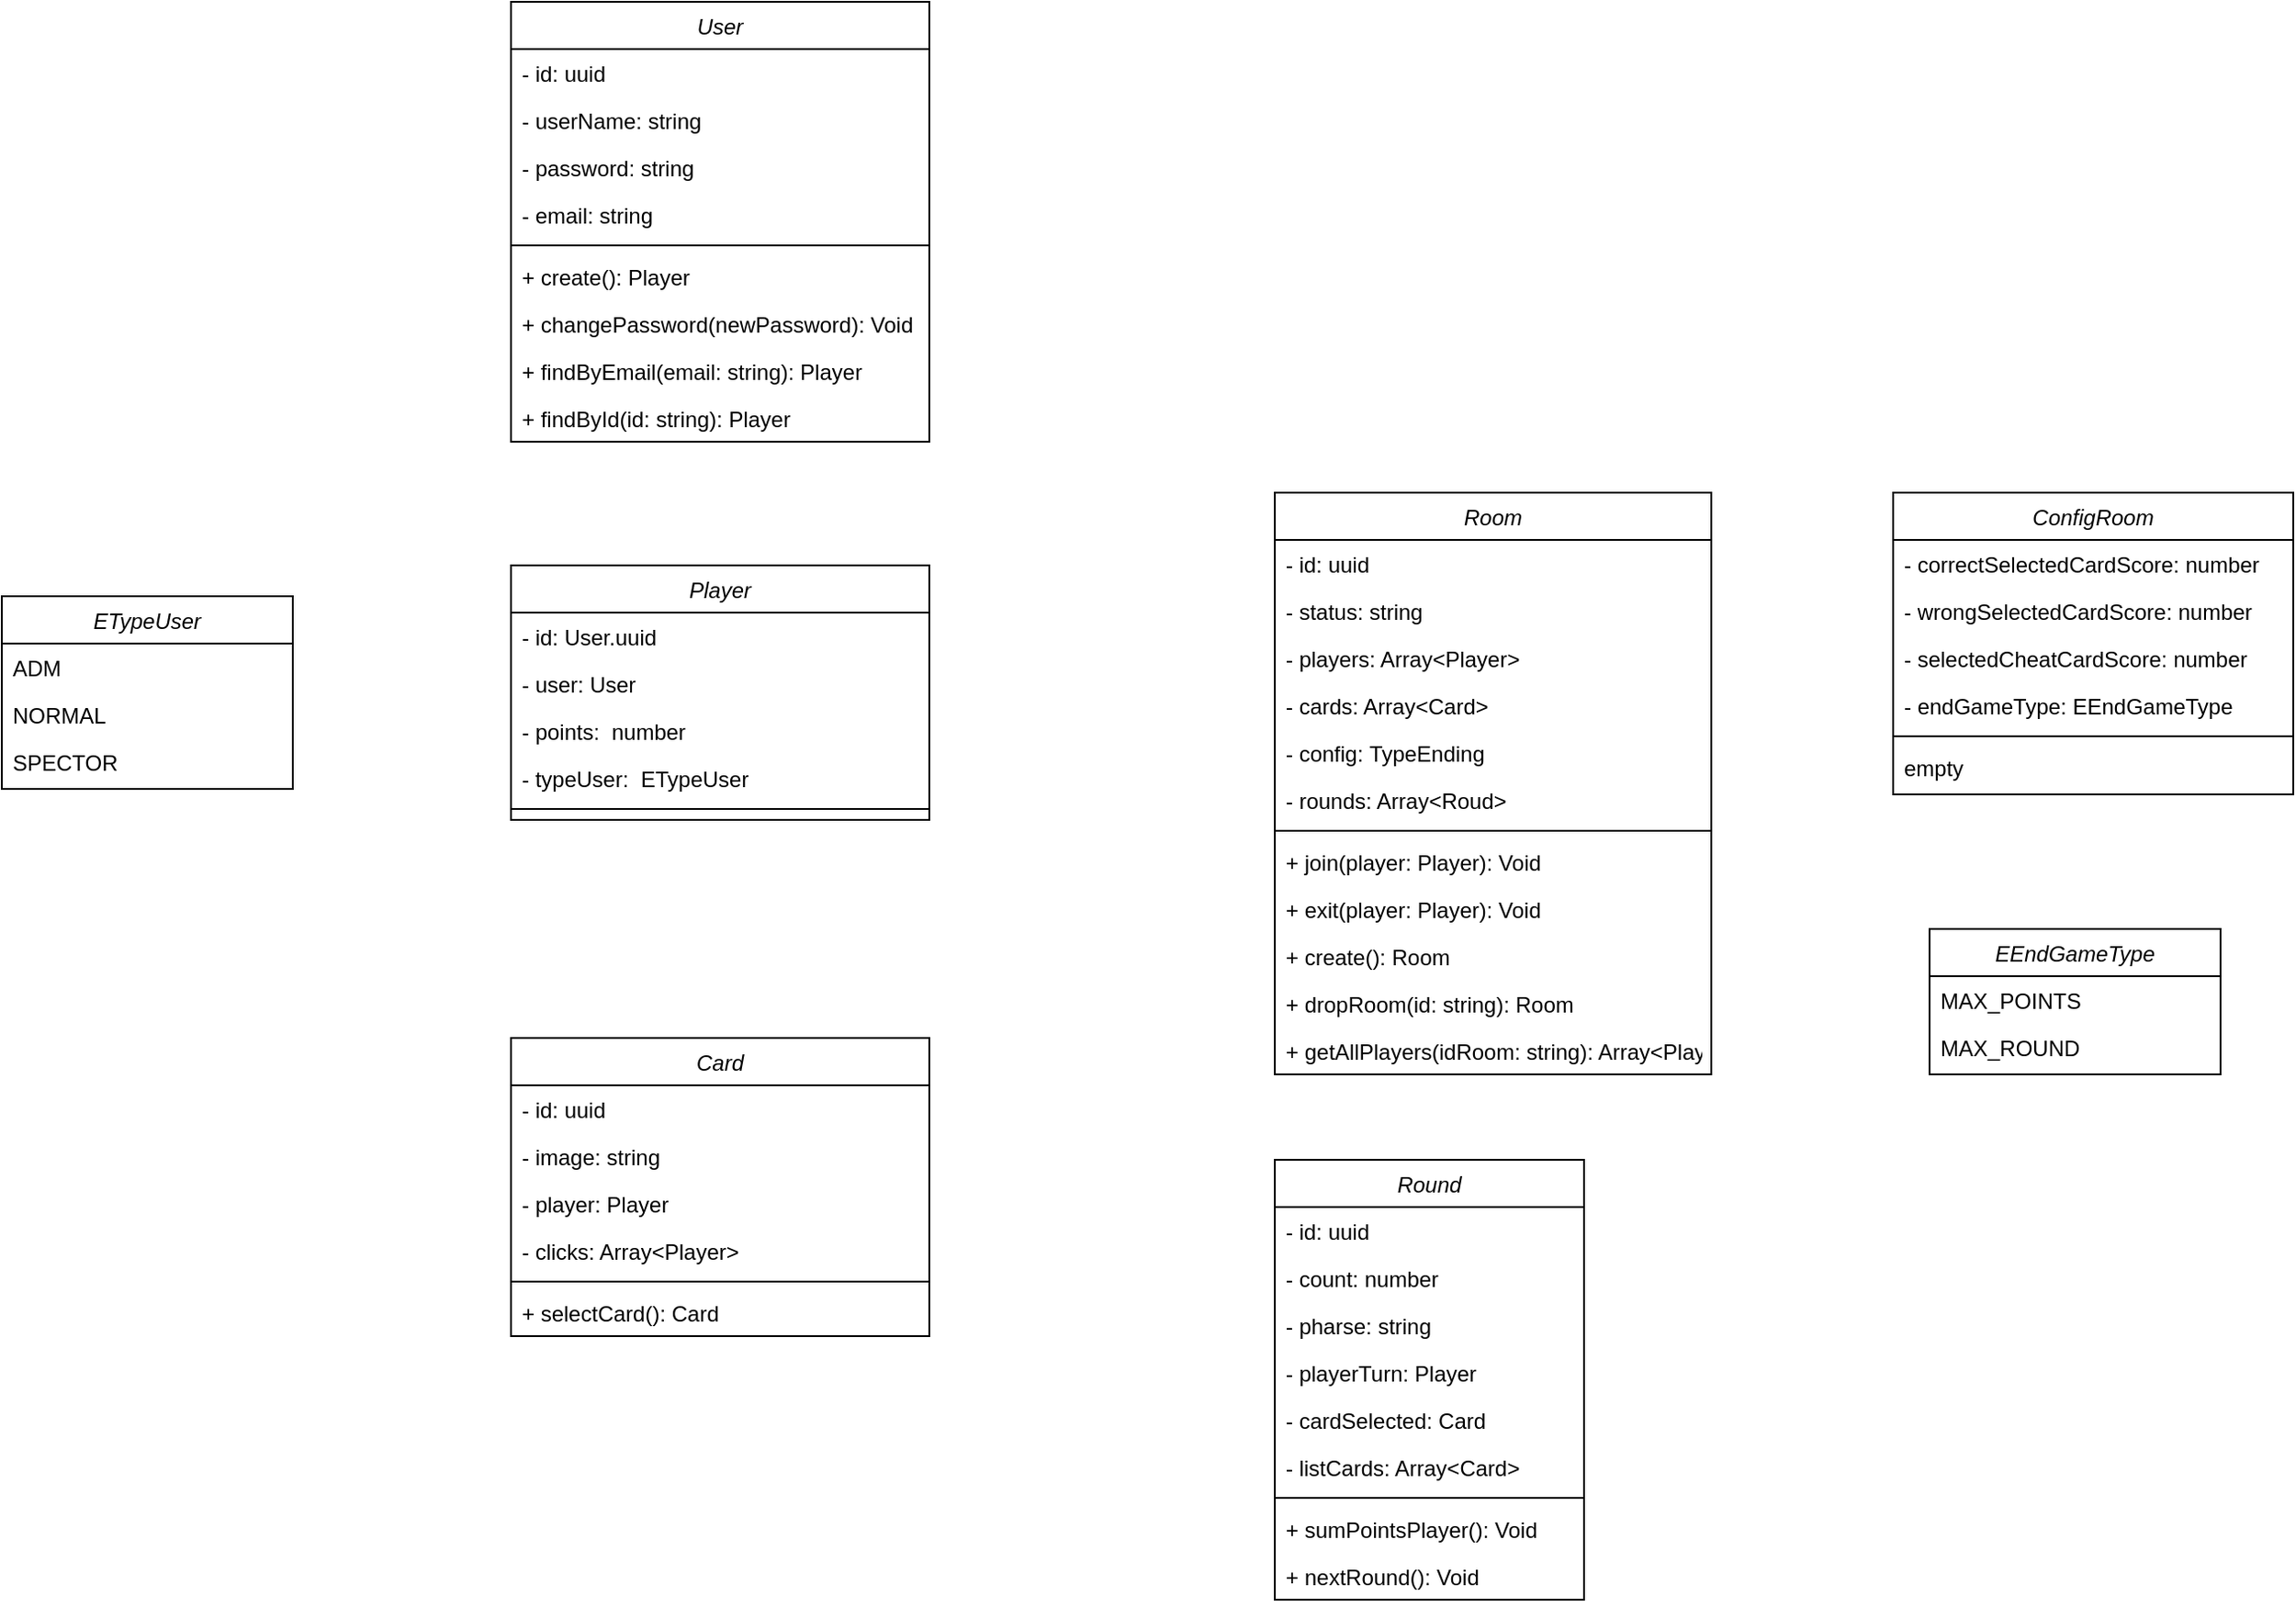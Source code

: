 <mxfile version="20.8.20" type="github">
  <diagram id="C5RBs43oDa-KdzZeNtuy" name="Page-1">
    <mxGraphModel dx="1862" dy="1755" grid="1" gridSize="10" guides="1" tooltips="1" connect="1" arrows="1" fold="1" page="1" pageScale="1" pageWidth="827" pageHeight="1169" math="0" shadow="0">
      <root>
        <mxCell id="WIyWlLk6GJQsqaUBKTNV-0" />
        <mxCell id="WIyWlLk6GJQsqaUBKTNV-1" parent="WIyWlLk6GJQsqaUBKTNV-0" />
        <mxCell id="zkfFHV4jXpPFQw0GAbJ--0" value="Player" style="swimlane;fontStyle=2;align=center;verticalAlign=top;childLayout=stackLayout;horizontal=1;startSize=26;horizontalStack=0;resizeParent=1;resizeLast=0;collapsible=1;marginBottom=0;rounded=0;shadow=0;strokeWidth=1;" parent="WIyWlLk6GJQsqaUBKTNV-1" vertex="1">
          <mxGeometry x="-230" y="150" width="230" height="140" as="geometry">
            <mxRectangle x="230" y="140" width="160" height="26" as="alternateBounds" />
          </mxGeometry>
        </mxCell>
        <mxCell id="urDKYEJhFiNxmNHtXU0g-31" value="- id: User.uuid" style="text;align=left;verticalAlign=top;spacingLeft=4;spacingRight=4;overflow=hidden;rotatable=0;points=[[0,0.5],[1,0.5]];portConstraint=eastwest;rounded=0;shadow=0;html=0;" vertex="1" parent="zkfFHV4jXpPFQw0GAbJ--0">
          <mxGeometry y="26" width="230" height="26" as="geometry" />
        </mxCell>
        <mxCell id="zkfFHV4jXpPFQw0GAbJ--2" value="- user: User" style="text;align=left;verticalAlign=top;spacingLeft=4;spacingRight=4;overflow=hidden;rotatable=0;points=[[0,0.5],[1,0.5]];portConstraint=eastwest;rounded=0;shadow=0;html=0;" parent="zkfFHV4jXpPFQw0GAbJ--0" vertex="1">
          <mxGeometry y="52" width="230" height="26" as="geometry" />
        </mxCell>
        <mxCell id="urDKYEJhFiNxmNHtXU0g-0" value="- points:  number" style="text;align=left;verticalAlign=top;spacingLeft=4;spacingRight=4;overflow=hidden;rotatable=0;points=[[0,0.5],[1,0.5]];portConstraint=eastwest;rounded=0;shadow=0;html=0;" vertex="1" parent="zkfFHV4jXpPFQw0GAbJ--0">
          <mxGeometry y="78" width="230" height="26" as="geometry" />
        </mxCell>
        <mxCell id="urDKYEJhFiNxmNHtXU0g-64" value="- typeUser:  ETypeUser" style="text;align=left;verticalAlign=top;spacingLeft=4;spacingRight=4;overflow=hidden;rotatable=0;points=[[0,0.5],[1,0.5]];portConstraint=eastwest;rounded=0;shadow=0;html=0;" vertex="1" parent="zkfFHV4jXpPFQw0GAbJ--0">
          <mxGeometry y="104" width="230" height="26" as="geometry" />
        </mxCell>
        <mxCell id="zkfFHV4jXpPFQw0GAbJ--4" value="" style="line;html=1;strokeWidth=1;align=left;verticalAlign=middle;spacingTop=-1;spacingLeft=3;spacingRight=3;rotatable=0;labelPosition=right;points=[];portConstraint=eastwest;" parent="zkfFHV4jXpPFQw0GAbJ--0" vertex="1">
          <mxGeometry y="130" width="230" height="8" as="geometry" />
        </mxCell>
        <mxCell id="urDKYEJhFiNxmNHtXU0g-1" value="Room" style="swimlane;fontStyle=2;align=center;verticalAlign=top;childLayout=stackLayout;horizontal=1;startSize=26;horizontalStack=0;resizeParent=1;resizeLast=0;collapsible=1;marginBottom=0;rounded=0;shadow=0;strokeWidth=1;" vertex="1" parent="WIyWlLk6GJQsqaUBKTNV-1">
          <mxGeometry x="190" y="110" width="240" height="320" as="geometry">
            <mxRectangle x="230" y="140" width="160" height="26" as="alternateBounds" />
          </mxGeometry>
        </mxCell>
        <mxCell id="urDKYEJhFiNxmNHtXU0g-33" value="- id: uuid" style="text;align=left;verticalAlign=top;spacingLeft=4;spacingRight=4;overflow=hidden;rotatable=0;points=[[0,0.5],[1,0.5]];portConstraint=eastwest;rounded=0;shadow=0;html=0;" vertex="1" parent="urDKYEJhFiNxmNHtXU0g-1">
          <mxGeometry y="26" width="240" height="26" as="geometry" />
        </mxCell>
        <mxCell id="urDKYEJhFiNxmNHtXU0g-13" value="- status: string" style="text;align=left;verticalAlign=top;spacingLeft=4;spacingRight=4;overflow=hidden;rotatable=0;points=[[0,0.5],[1,0.5]];portConstraint=eastwest;rounded=0;shadow=0;html=0;" vertex="1" parent="urDKYEJhFiNxmNHtXU0g-1">
          <mxGeometry y="52" width="240" height="26" as="geometry" />
        </mxCell>
        <mxCell id="urDKYEJhFiNxmNHtXU0g-3" value="- players: Array&lt;Player&gt;" style="text;align=left;verticalAlign=top;spacingLeft=4;spacingRight=4;overflow=hidden;rotatable=0;points=[[0,0.5],[1,0.5]];portConstraint=eastwest;rounded=0;shadow=0;html=0;" vertex="1" parent="urDKYEJhFiNxmNHtXU0g-1">
          <mxGeometry y="78" width="240" height="26" as="geometry" />
        </mxCell>
        <mxCell id="urDKYEJhFiNxmNHtXU0g-30" value="- cards: Array&lt;Card&gt;" style="text;align=left;verticalAlign=top;spacingLeft=4;spacingRight=4;overflow=hidden;rotatable=0;points=[[0,0.5],[1,0.5]];portConstraint=eastwest;rounded=0;shadow=0;html=0;" vertex="1" parent="urDKYEJhFiNxmNHtXU0g-1">
          <mxGeometry y="104" width="240" height="26" as="geometry" />
        </mxCell>
        <mxCell id="urDKYEJhFiNxmNHtXU0g-4" value="- config: TypeEnding" style="text;align=left;verticalAlign=top;spacingLeft=4;spacingRight=4;overflow=hidden;rotatable=0;points=[[0,0.5],[1,0.5]];portConstraint=eastwest;rounded=0;shadow=0;html=0;" vertex="1" parent="urDKYEJhFiNxmNHtXU0g-1">
          <mxGeometry y="130" width="240" height="26" as="geometry" />
        </mxCell>
        <mxCell id="urDKYEJhFiNxmNHtXU0g-61" value="- rounds: Array&lt;Roud&gt;" style="text;align=left;verticalAlign=top;spacingLeft=4;spacingRight=4;overflow=hidden;rotatable=0;points=[[0,0.5],[1,0.5]];portConstraint=eastwest;rounded=0;shadow=0;html=0;" vertex="1" parent="urDKYEJhFiNxmNHtXU0g-1">
          <mxGeometry y="156" width="240" height="26" as="geometry" />
        </mxCell>
        <mxCell id="urDKYEJhFiNxmNHtXU0g-5" value="" style="line;html=1;strokeWidth=1;align=left;verticalAlign=middle;spacingTop=-1;spacingLeft=3;spacingRight=3;rotatable=0;labelPosition=right;points=[];portConstraint=eastwest;" vertex="1" parent="urDKYEJhFiNxmNHtXU0g-1">
          <mxGeometry y="182" width="240" height="8" as="geometry" />
        </mxCell>
        <mxCell id="urDKYEJhFiNxmNHtXU0g-6" value="+ join(player: Player): Void" style="text;align=left;verticalAlign=top;spacingLeft=4;spacingRight=4;overflow=hidden;rotatable=0;points=[[0,0.5],[1,0.5]];portConstraint=eastwest;" vertex="1" parent="urDKYEJhFiNxmNHtXU0g-1">
          <mxGeometry y="190" width="240" height="26" as="geometry" />
        </mxCell>
        <mxCell id="urDKYEJhFiNxmNHtXU0g-17" value="+ exit(player: Player): Void" style="text;align=left;verticalAlign=top;spacingLeft=4;spacingRight=4;overflow=hidden;rotatable=0;points=[[0,0.5],[1,0.5]];portConstraint=eastwest;" vertex="1" parent="urDKYEJhFiNxmNHtXU0g-1">
          <mxGeometry y="216" width="240" height="26" as="geometry" />
        </mxCell>
        <mxCell id="urDKYEJhFiNxmNHtXU0g-19" value="+ create(): Room" style="text;align=left;verticalAlign=top;spacingLeft=4;spacingRight=4;overflow=hidden;rotatable=0;points=[[0,0.5],[1,0.5]];portConstraint=eastwest;" vertex="1" parent="urDKYEJhFiNxmNHtXU0g-1">
          <mxGeometry y="242" width="240" height="26" as="geometry" />
        </mxCell>
        <mxCell id="urDKYEJhFiNxmNHtXU0g-18" value="+ dropRoom(id: string): Room" style="text;align=left;verticalAlign=top;spacingLeft=4;spacingRight=4;overflow=hidden;rotatable=0;points=[[0,0.5],[1,0.5]];portConstraint=eastwest;" vertex="1" parent="urDKYEJhFiNxmNHtXU0g-1">
          <mxGeometry y="268" width="240" height="26" as="geometry" />
        </mxCell>
        <mxCell id="urDKYEJhFiNxmNHtXU0g-20" value="+ getAllPlayers(idRoom: string): Array&lt;Player&gt;" style="text;align=left;verticalAlign=top;spacingLeft=4;spacingRight=4;overflow=hidden;rotatable=0;points=[[0,0.5],[1,0.5]];portConstraint=eastwest;" vertex="1" parent="urDKYEJhFiNxmNHtXU0g-1">
          <mxGeometry y="294" width="240" height="26" as="geometry" />
        </mxCell>
        <mxCell id="urDKYEJhFiNxmNHtXU0g-7" value="ConfigRoom" style="swimlane;fontStyle=2;align=center;verticalAlign=top;childLayout=stackLayout;horizontal=1;startSize=26;horizontalStack=0;resizeParent=1;resizeLast=0;collapsible=1;marginBottom=0;rounded=0;shadow=0;strokeWidth=1;" vertex="1" parent="WIyWlLk6GJQsqaUBKTNV-1">
          <mxGeometry x="530" y="110" width="220" height="166" as="geometry">
            <mxRectangle x="230" y="140" width="160" height="26" as="alternateBounds" />
          </mxGeometry>
        </mxCell>
        <mxCell id="urDKYEJhFiNxmNHtXU0g-8" value="- correctSelectedCardScore: number" style="text;align=left;verticalAlign=top;spacingLeft=4;spacingRight=4;overflow=hidden;rotatable=0;points=[[0,0.5],[1,0.5]];portConstraint=eastwest;rounded=0;shadow=0;html=0;" vertex="1" parent="urDKYEJhFiNxmNHtXU0g-7">
          <mxGeometry y="26" width="220" height="26" as="geometry" />
        </mxCell>
        <mxCell id="urDKYEJhFiNxmNHtXU0g-72" value="- wrongSelectedCardScore: number" style="text;align=left;verticalAlign=top;spacingLeft=4;spacingRight=4;overflow=hidden;rotatable=0;points=[[0,0.5],[1,0.5]];portConstraint=eastwest;rounded=0;shadow=0;html=0;" vertex="1" parent="urDKYEJhFiNxmNHtXU0g-7">
          <mxGeometry y="52" width="220" height="26" as="geometry" />
        </mxCell>
        <mxCell id="urDKYEJhFiNxmNHtXU0g-73" value="- selectedCheatCardScore: number" style="text;align=left;verticalAlign=top;spacingLeft=4;spacingRight=4;overflow=hidden;rotatable=0;points=[[0,0.5],[1,0.5]];portConstraint=eastwest;rounded=0;shadow=0;html=0;" vertex="1" parent="urDKYEJhFiNxmNHtXU0g-7">
          <mxGeometry y="78" width="220" height="26" as="geometry" />
        </mxCell>
        <mxCell id="urDKYEJhFiNxmNHtXU0g-9" value="- endGameType: EEndGameType" style="text;align=left;verticalAlign=top;spacingLeft=4;spacingRight=4;overflow=hidden;rotatable=0;points=[[0,0.5],[1,0.5]];portConstraint=eastwest;rounded=0;shadow=0;html=0;" vertex="1" parent="urDKYEJhFiNxmNHtXU0g-7">
          <mxGeometry y="104" width="220" height="26" as="geometry" />
        </mxCell>
        <mxCell id="urDKYEJhFiNxmNHtXU0g-11" value="" style="line;html=1;strokeWidth=1;align=left;verticalAlign=middle;spacingTop=-1;spacingLeft=3;spacingRight=3;rotatable=0;labelPosition=right;points=[];portConstraint=eastwest;" vertex="1" parent="urDKYEJhFiNxmNHtXU0g-7">
          <mxGeometry y="130" width="220" height="8" as="geometry" />
        </mxCell>
        <mxCell id="urDKYEJhFiNxmNHtXU0g-12" value="empty" style="text;align=left;verticalAlign=top;spacingLeft=4;spacingRight=4;overflow=hidden;rotatable=0;points=[[0,0.5],[1,0.5]];portConstraint=eastwest;" vertex="1" parent="urDKYEJhFiNxmNHtXU0g-7">
          <mxGeometry y="138" width="220" height="28" as="geometry" />
        </mxCell>
        <mxCell id="urDKYEJhFiNxmNHtXU0g-21" value="Card" style="swimlane;fontStyle=2;align=center;verticalAlign=top;childLayout=stackLayout;horizontal=1;startSize=26;horizontalStack=0;resizeParent=1;resizeLast=0;collapsible=1;marginBottom=0;rounded=0;shadow=0;strokeWidth=1;" vertex="1" parent="WIyWlLk6GJQsqaUBKTNV-1">
          <mxGeometry x="-230" y="410" width="230" height="164" as="geometry">
            <mxRectangle x="230" y="140" width="160" height="26" as="alternateBounds" />
          </mxGeometry>
        </mxCell>
        <mxCell id="urDKYEJhFiNxmNHtXU0g-22" value="- id: uuid" style="text;align=left;verticalAlign=top;spacingLeft=4;spacingRight=4;overflow=hidden;rotatable=0;points=[[0,0.5],[1,0.5]];portConstraint=eastwest;rounded=0;shadow=0;html=0;" vertex="1" parent="urDKYEJhFiNxmNHtXU0g-21">
          <mxGeometry y="26" width="230" height="26" as="geometry" />
        </mxCell>
        <mxCell id="urDKYEJhFiNxmNHtXU0g-63" value="- image: string" style="text;align=left;verticalAlign=top;spacingLeft=4;spacingRight=4;overflow=hidden;rotatable=0;points=[[0,0.5],[1,0.5]];portConstraint=eastwest;rounded=0;shadow=0;html=0;" vertex="1" parent="urDKYEJhFiNxmNHtXU0g-21">
          <mxGeometry y="52" width="230" height="26" as="geometry" />
        </mxCell>
        <mxCell id="urDKYEJhFiNxmNHtXU0g-23" value="- player: Player" style="text;align=left;verticalAlign=top;spacingLeft=4;spacingRight=4;overflow=hidden;rotatable=0;points=[[0,0.5],[1,0.5]];portConstraint=eastwest;rounded=0;shadow=0;html=0;" vertex="1" parent="urDKYEJhFiNxmNHtXU0g-21">
          <mxGeometry y="78" width="230" height="26" as="geometry" />
        </mxCell>
        <mxCell id="urDKYEJhFiNxmNHtXU0g-24" value="- clicks: Array&lt;Player&gt;" style="text;align=left;verticalAlign=top;spacingLeft=4;spacingRight=4;overflow=hidden;rotatable=0;points=[[0,0.5],[1,0.5]];portConstraint=eastwest;rounded=0;shadow=0;html=0;" vertex="1" parent="urDKYEJhFiNxmNHtXU0g-21">
          <mxGeometry y="104" width="230" height="26" as="geometry" />
        </mxCell>
        <mxCell id="urDKYEJhFiNxmNHtXU0g-25" value="" style="line;html=1;strokeWidth=1;align=left;verticalAlign=middle;spacingTop=-1;spacingLeft=3;spacingRight=3;rotatable=0;labelPosition=right;points=[];portConstraint=eastwest;" vertex="1" parent="urDKYEJhFiNxmNHtXU0g-21">
          <mxGeometry y="130" width="230" height="8" as="geometry" />
        </mxCell>
        <mxCell id="urDKYEJhFiNxmNHtXU0g-28" value="+ selectCard(): Card" style="text;align=left;verticalAlign=top;spacingLeft=4;spacingRight=4;overflow=hidden;rotatable=0;points=[[0,0.5],[1,0.5]];portConstraint=eastwest;" vertex="1" parent="urDKYEJhFiNxmNHtXU0g-21">
          <mxGeometry y="138" width="230" height="26" as="geometry" />
        </mxCell>
        <mxCell id="urDKYEJhFiNxmNHtXU0g-34" value="Round" style="swimlane;fontStyle=2;align=center;verticalAlign=top;childLayout=stackLayout;horizontal=1;startSize=26;horizontalStack=0;resizeParent=1;resizeLast=0;collapsible=1;marginBottom=0;rounded=0;shadow=0;strokeWidth=1;" vertex="1" parent="WIyWlLk6GJQsqaUBKTNV-1">
          <mxGeometry x="190" y="477" width="170" height="242" as="geometry">
            <mxRectangle x="230" y="140" width="160" height="26" as="alternateBounds" />
          </mxGeometry>
        </mxCell>
        <mxCell id="urDKYEJhFiNxmNHtXU0g-35" value="- id: uuid" style="text;align=left;verticalAlign=top;spacingLeft=4;spacingRight=4;overflow=hidden;rotatable=0;points=[[0,0.5],[1,0.5]];portConstraint=eastwest;rounded=0;shadow=0;html=0;" vertex="1" parent="urDKYEJhFiNxmNHtXU0g-34">
          <mxGeometry y="26" width="170" height="26" as="geometry" />
        </mxCell>
        <mxCell id="urDKYEJhFiNxmNHtXU0g-36" value="- count: number" style="text;align=left;verticalAlign=top;spacingLeft=4;spacingRight=4;overflow=hidden;rotatable=0;points=[[0,0.5],[1,0.5]];portConstraint=eastwest;rounded=0;shadow=0;html=0;" vertex="1" parent="urDKYEJhFiNxmNHtXU0g-34">
          <mxGeometry y="52" width="170" height="26" as="geometry" />
        </mxCell>
        <mxCell id="urDKYEJhFiNxmNHtXU0g-37" value="- pharse: string" style="text;align=left;verticalAlign=top;spacingLeft=4;spacingRight=4;overflow=hidden;rotatable=0;points=[[0,0.5],[1,0.5]];portConstraint=eastwest;rounded=0;shadow=0;html=0;" vertex="1" parent="urDKYEJhFiNxmNHtXU0g-34">
          <mxGeometry y="78" width="170" height="26" as="geometry" />
        </mxCell>
        <mxCell id="urDKYEJhFiNxmNHtXU0g-40" value="- playerTurn: Player" style="text;align=left;verticalAlign=top;spacingLeft=4;spacingRight=4;overflow=hidden;rotatable=0;points=[[0,0.5],[1,0.5]];portConstraint=eastwest;rounded=0;shadow=0;html=0;" vertex="1" parent="urDKYEJhFiNxmNHtXU0g-34">
          <mxGeometry y="104" width="170" height="26" as="geometry" />
        </mxCell>
        <mxCell id="urDKYEJhFiNxmNHtXU0g-41" value="- cardSelected: Card" style="text;align=left;verticalAlign=top;spacingLeft=4;spacingRight=4;overflow=hidden;rotatable=0;points=[[0,0.5],[1,0.5]];portConstraint=eastwest;rounded=0;shadow=0;html=0;" vertex="1" parent="urDKYEJhFiNxmNHtXU0g-34">
          <mxGeometry y="130" width="170" height="26" as="geometry" />
        </mxCell>
        <mxCell id="urDKYEJhFiNxmNHtXU0g-50" value="- listCards: Array&lt;Card&gt;" style="text;align=left;verticalAlign=top;spacingLeft=4;spacingRight=4;overflow=hidden;rotatable=0;points=[[0,0.5],[1,0.5]];portConstraint=eastwest;rounded=0;shadow=0;html=0;" vertex="1" parent="urDKYEJhFiNxmNHtXU0g-34">
          <mxGeometry y="156" width="170" height="26" as="geometry" />
        </mxCell>
        <mxCell id="urDKYEJhFiNxmNHtXU0g-38" value="" style="line;html=1;strokeWidth=1;align=left;verticalAlign=middle;spacingTop=-1;spacingLeft=3;spacingRight=3;rotatable=0;labelPosition=right;points=[];portConstraint=eastwest;" vertex="1" parent="urDKYEJhFiNxmNHtXU0g-34">
          <mxGeometry y="182" width="170" height="8" as="geometry" />
        </mxCell>
        <mxCell id="urDKYEJhFiNxmNHtXU0g-39" value="+ sumPointsPlayer(): Void" style="text;align=left;verticalAlign=top;spacingLeft=4;spacingRight=4;overflow=hidden;rotatable=0;points=[[0,0.5],[1,0.5]];portConstraint=eastwest;" vertex="1" parent="urDKYEJhFiNxmNHtXU0g-34">
          <mxGeometry y="190" width="170" height="26" as="geometry" />
        </mxCell>
        <mxCell id="urDKYEJhFiNxmNHtXU0g-62" value="+ nextRound(): Void" style="text;align=left;verticalAlign=top;spacingLeft=4;spacingRight=4;overflow=hidden;rotatable=0;points=[[0,0.5],[1,0.5]];portConstraint=eastwest;" vertex="1" parent="urDKYEJhFiNxmNHtXU0g-34">
          <mxGeometry y="216" width="170" height="26" as="geometry" />
        </mxCell>
        <mxCell id="urDKYEJhFiNxmNHtXU0g-51" value="User" style="swimlane;fontStyle=2;align=center;verticalAlign=top;childLayout=stackLayout;horizontal=1;startSize=26;horizontalStack=0;resizeParent=1;resizeLast=0;collapsible=1;marginBottom=0;rounded=0;shadow=0;strokeWidth=1;" vertex="1" parent="WIyWlLk6GJQsqaUBKTNV-1">
          <mxGeometry x="-230" y="-160" width="230" height="242" as="geometry">
            <mxRectangle x="230" y="140" width="160" height="26" as="alternateBounds" />
          </mxGeometry>
        </mxCell>
        <mxCell id="urDKYEJhFiNxmNHtXU0g-52" value="- id: uuid" style="text;align=left;verticalAlign=top;spacingLeft=4;spacingRight=4;overflow=hidden;rotatable=0;points=[[0,0.5],[1,0.5]];portConstraint=eastwest;rounded=0;shadow=0;html=0;" vertex="1" parent="urDKYEJhFiNxmNHtXU0g-51">
          <mxGeometry y="26" width="230" height="26" as="geometry" />
        </mxCell>
        <mxCell id="urDKYEJhFiNxmNHtXU0g-53" value="- userName: string" style="text;align=left;verticalAlign=top;spacingLeft=4;spacingRight=4;overflow=hidden;rotatable=0;points=[[0,0.5],[1,0.5]];portConstraint=eastwest;rounded=0;shadow=0;html=0;" vertex="1" parent="urDKYEJhFiNxmNHtXU0g-51">
          <mxGeometry y="52" width="230" height="26" as="geometry" />
        </mxCell>
        <mxCell id="urDKYEJhFiNxmNHtXU0g-54" value="- password: string" style="text;align=left;verticalAlign=top;spacingLeft=4;spacingRight=4;overflow=hidden;rotatable=0;points=[[0,0.5],[1,0.5]];portConstraint=eastwest;rounded=0;shadow=0;html=0;" vertex="1" parent="urDKYEJhFiNxmNHtXU0g-51">
          <mxGeometry y="78" width="230" height="26" as="geometry" />
        </mxCell>
        <mxCell id="urDKYEJhFiNxmNHtXU0g-55" value="- email: string" style="text;align=left;verticalAlign=top;spacingLeft=4;spacingRight=4;overflow=hidden;rotatable=0;points=[[0,0.5],[1,0.5]];portConstraint=eastwest;rounded=0;shadow=0;html=0;" vertex="1" parent="urDKYEJhFiNxmNHtXU0g-51">
          <mxGeometry y="104" width="230" height="26" as="geometry" />
        </mxCell>
        <mxCell id="urDKYEJhFiNxmNHtXU0g-56" value="" style="line;html=1;strokeWidth=1;align=left;verticalAlign=middle;spacingTop=-1;spacingLeft=3;spacingRight=3;rotatable=0;labelPosition=right;points=[];portConstraint=eastwest;" vertex="1" parent="urDKYEJhFiNxmNHtXU0g-51">
          <mxGeometry y="130" width="230" height="8" as="geometry" />
        </mxCell>
        <mxCell id="urDKYEJhFiNxmNHtXU0g-57" value="+ create(): Player" style="text;align=left;verticalAlign=top;spacingLeft=4;spacingRight=4;overflow=hidden;rotatable=0;points=[[0,0.5],[1,0.5]];portConstraint=eastwest;" vertex="1" parent="urDKYEJhFiNxmNHtXU0g-51">
          <mxGeometry y="138" width="230" height="26" as="geometry" />
        </mxCell>
        <mxCell id="urDKYEJhFiNxmNHtXU0g-58" value="+ changePassword(newPassword): Void" style="text;align=left;verticalAlign=top;spacingLeft=4;spacingRight=4;overflow=hidden;rotatable=0;points=[[0,0.5],[1,0.5]];portConstraint=eastwest;" vertex="1" parent="urDKYEJhFiNxmNHtXU0g-51">
          <mxGeometry y="164" width="230" height="26" as="geometry" />
        </mxCell>
        <mxCell id="urDKYEJhFiNxmNHtXU0g-59" value="+ findByEmail(email: string): Player" style="text;align=left;verticalAlign=top;spacingLeft=4;spacingRight=4;overflow=hidden;rotatable=0;points=[[0,0.5],[1,0.5]];portConstraint=eastwest;" vertex="1" parent="urDKYEJhFiNxmNHtXU0g-51">
          <mxGeometry y="190" width="230" height="26" as="geometry" />
        </mxCell>
        <mxCell id="urDKYEJhFiNxmNHtXU0g-60" value="+ findById(id: string): Player" style="text;align=left;verticalAlign=top;spacingLeft=4;spacingRight=4;overflow=hidden;rotatable=0;points=[[0,0.5],[1,0.5]];portConstraint=eastwest;" vertex="1" parent="urDKYEJhFiNxmNHtXU0g-51">
          <mxGeometry y="216" width="230" height="26" as="geometry" />
        </mxCell>
        <mxCell id="urDKYEJhFiNxmNHtXU0g-65" value="ETypeUser" style="swimlane;fontStyle=2;align=center;verticalAlign=top;childLayout=stackLayout;horizontal=1;startSize=26;horizontalStack=0;resizeParent=1;resizeLast=0;collapsible=1;marginBottom=0;rounded=0;shadow=0;strokeWidth=1;" vertex="1" parent="WIyWlLk6GJQsqaUBKTNV-1">
          <mxGeometry x="-510" y="167" width="160" height="106" as="geometry">
            <mxRectangle x="230" y="140" width="160" height="26" as="alternateBounds" />
          </mxGeometry>
        </mxCell>
        <mxCell id="urDKYEJhFiNxmNHtXU0g-66" value="ADM" style="text;align=left;verticalAlign=top;spacingLeft=4;spacingRight=4;overflow=hidden;rotatable=0;points=[[0,0.5],[1,0.5]];portConstraint=eastwest;rounded=0;shadow=0;html=0;" vertex="1" parent="urDKYEJhFiNxmNHtXU0g-65">
          <mxGeometry y="26" width="160" height="26" as="geometry" />
        </mxCell>
        <mxCell id="urDKYEJhFiNxmNHtXU0g-70" value="NORMAL" style="text;align=left;verticalAlign=top;spacingLeft=4;spacingRight=4;overflow=hidden;rotatable=0;points=[[0,0.5],[1,0.5]];portConstraint=eastwest;rounded=0;shadow=0;html=0;" vertex="1" parent="urDKYEJhFiNxmNHtXU0g-65">
          <mxGeometry y="52" width="160" height="26" as="geometry" />
        </mxCell>
        <mxCell id="urDKYEJhFiNxmNHtXU0g-71" value="SPECTOR" style="text;align=left;verticalAlign=top;spacingLeft=4;spacingRight=4;overflow=hidden;rotatable=0;points=[[0,0.5],[1,0.5]];portConstraint=eastwest;rounded=0;shadow=0;html=0;" vertex="1" parent="urDKYEJhFiNxmNHtXU0g-65">
          <mxGeometry y="78" width="160" height="26" as="geometry" />
        </mxCell>
        <mxCell id="urDKYEJhFiNxmNHtXU0g-74" value="EEndGameType" style="swimlane;fontStyle=2;align=center;verticalAlign=top;childLayout=stackLayout;horizontal=1;startSize=26;horizontalStack=0;resizeParent=1;resizeLast=0;collapsible=1;marginBottom=0;rounded=0;shadow=0;strokeWidth=1;" vertex="1" parent="WIyWlLk6GJQsqaUBKTNV-1">
          <mxGeometry x="550" y="350" width="160" height="80" as="geometry">
            <mxRectangle x="230" y="140" width="160" height="26" as="alternateBounds" />
          </mxGeometry>
        </mxCell>
        <mxCell id="urDKYEJhFiNxmNHtXU0g-75" value="MAX_POINTS" style="text;align=left;verticalAlign=top;spacingLeft=4;spacingRight=4;overflow=hidden;rotatable=0;points=[[0,0.5],[1,0.5]];portConstraint=eastwest;rounded=0;shadow=0;html=0;" vertex="1" parent="urDKYEJhFiNxmNHtXU0g-74">
          <mxGeometry y="26" width="160" height="26" as="geometry" />
        </mxCell>
        <mxCell id="urDKYEJhFiNxmNHtXU0g-76" value="MAX_ROUND" style="text;align=left;verticalAlign=top;spacingLeft=4;spacingRight=4;overflow=hidden;rotatable=0;points=[[0,0.5],[1,0.5]];portConstraint=eastwest;rounded=0;shadow=0;html=0;" vertex="1" parent="urDKYEJhFiNxmNHtXU0g-74">
          <mxGeometry y="52" width="160" height="26" as="geometry" />
        </mxCell>
      </root>
    </mxGraphModel>
  </diagram>
</mxfile>
